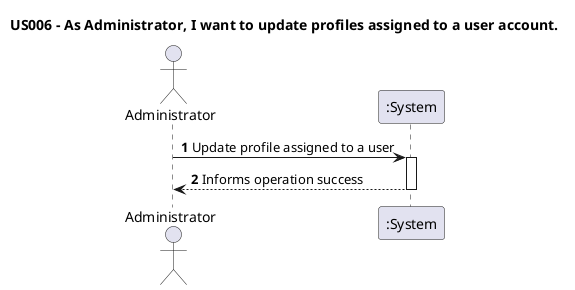 @startuml

title "US006 - As Administrator, I want to update profiles assigned to a user account."

autoactivate on
autonumber

actor "Administrator" as Administrator
participant ":System" as System

Administrator -> System: Update profile assigned to a user
return Informs operation success

@enduml